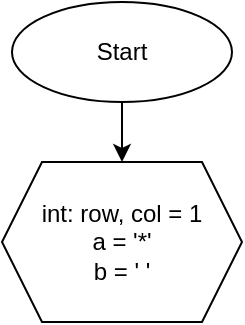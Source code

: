 <mxfile version="26.0.6">
  <diagram name="Page-1" id="Vk9gjUj2uyTfg_WlVlaA">
    <mxGraphModel dx="880" dy="506" grid="1" gridSize="10" guides="1" tooltips="1" connect="1" arrows="1" fold="1" page="1" pageScale="1" pageWidth="850" pageHeight="1100" math="0" shadow="0">
      <root>
        <mxCell id="0" />
        <mxCell id="1" parent="0" />
        <mxCell id="q7fIM0WBCql1DajR6492-3" value="" style="edgeStyle=orthogonalEdgeStyle;rounded=0;orthogonalLoop=1;jettySize=auto;html=1;" edge="1" parent="1" source="q7fIM0WBCql1DajR6492-1" target="q7fIM0WBCql1DajR6492-2">
          <mxGeometry relative="1" as="geometry" />
        </mxCell>
        <mxCell id="q7fIM0WBCql1DajR6492-1" value="Start" style="ellipse;whiteSpace=wrap;html=1;" vertex="1" parent="1">
          <mxGeometry x="350" y="30" width="110" height="50" as="geometry" />
        </mxCell>
        <mxCell id="q7fIM0WBCql1DajR6492-2" value="int: row, col = 1&lt;div&gt;a = &#39;*&#39;&lt;/div&gt;&lt;div&gt;b = &#39; &#39;&lt;/div&gt;" style="shape=hexagon;perimeter=hexagonPerimeter2;whiteSpace=wrap;html=1;fixedSize=1;" vertex="1" parent="1">
          <mxGeometry x="345" y="110" width="120" height="80" as="geometry" />
        </mxCell>
      </root>
    </mxGraphModel>
  </diagram>
</mxfile>

